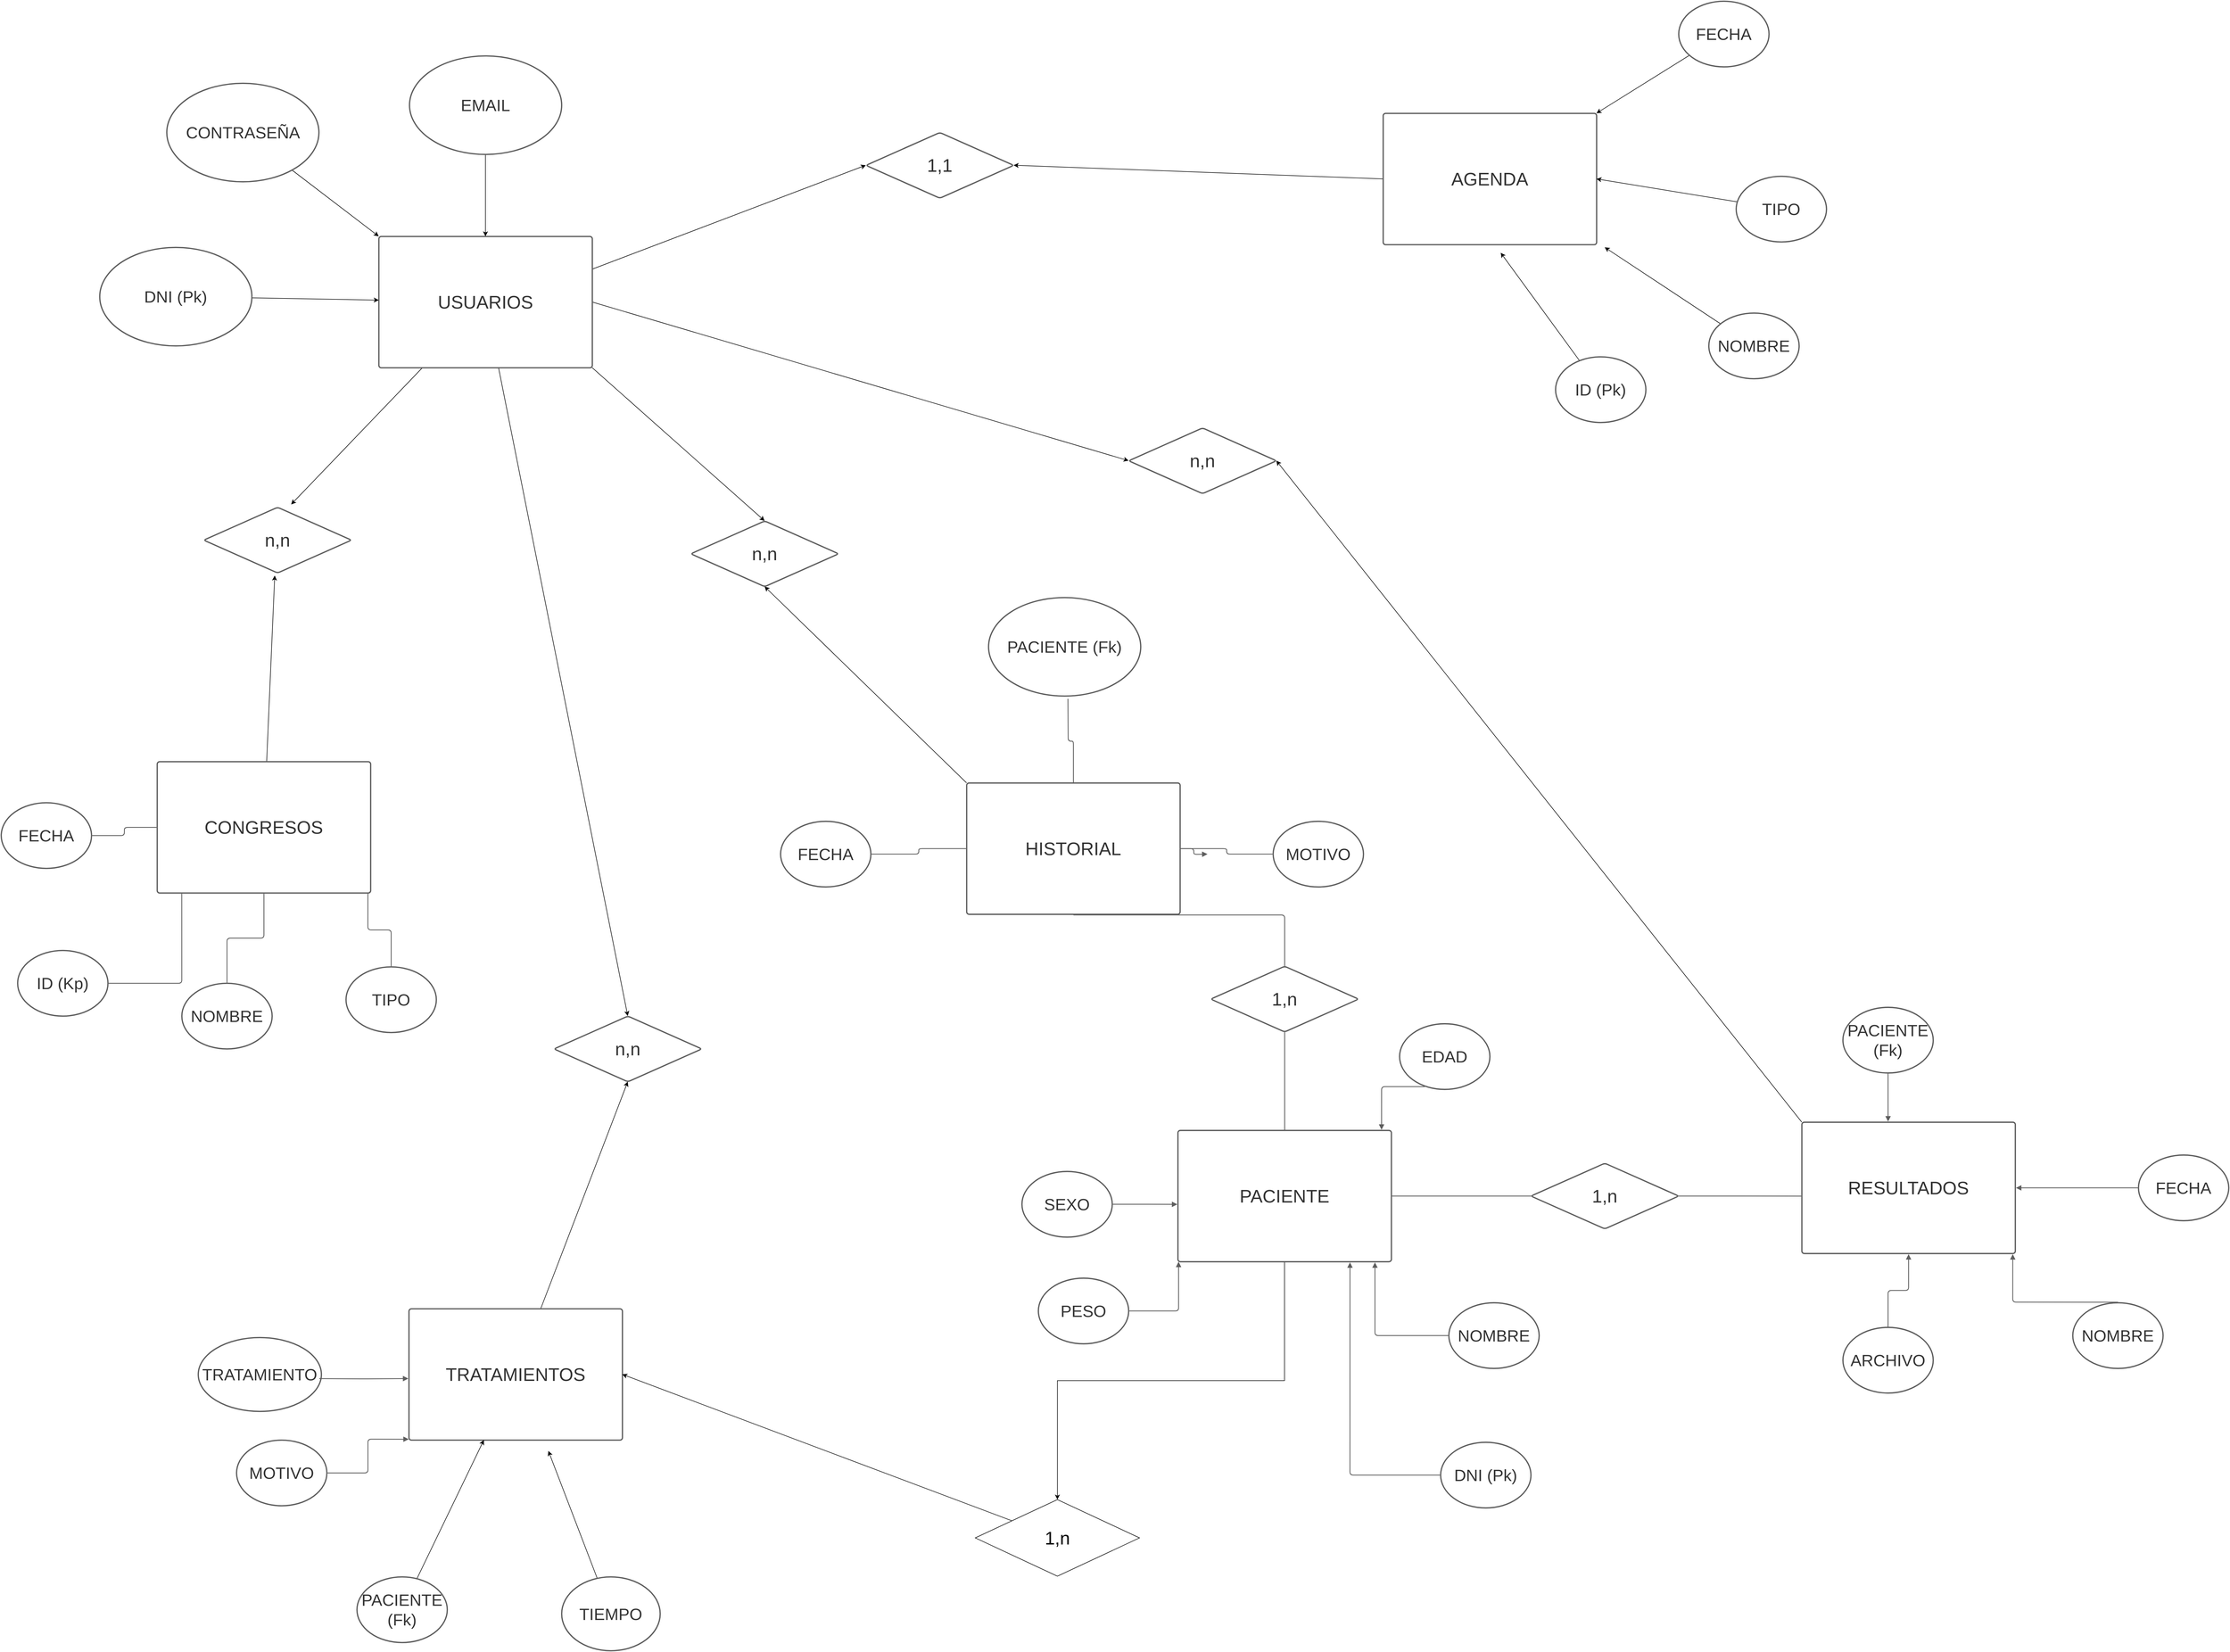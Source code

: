 <mxfile version="14.4.9" type="device"><diagram id="ScfExrUGP8bjl211qJud" name="Page-1"><mxGraphModel dx="8088" dy="4776" grid="0" gridSize="10" guides="1" tooltips="1" connect="1" arrows="1" fold="1" page="0" pageScale="1" pageWidth="827" pageHeight="1169" math="0" shadow="0"><root><mxCell id="0"/><mxCell id="1" parent="0"/><mxCell id="XcVFGZiv2ubkUxeTditq-98" style="edgeStyle=none;rounded=0;orthogonalLoop=1;jettySize=auto;html=1;exitX=0;exitY=0.5;exitDx=0;exitDy=0;entryX=1;entryY=0.5;entryDx=0;entryDy=0;" edge="1" parent="1" source="XcVFGZiv2ubkUxeTditq-1" target="XcVFGZiv2ubkUxeTditq-96"><mxGeometry relative="1" as="geometry"/></mxCell><UserObject label="AGENDA" lucidchartObjectId="hPXjnoZjd06E" id="XcVFGZiv2ubkUxeTditq-1"><mxCell style="html=1;overflow=block;blockSpacing=1;whiteSpace=wrap;;whiteSpace=wrap;fontSize=33.3;fontColor=#333333;align=center;spacing=9;strokeColor=#5e5e5e;strokeOpacity=100;fillOpacity=100;rounded=1;absoluteArcSize=1;arcSize=9;fillColor=#ffffff;strokeWidth=2.3;" vertex="1" parent="1"><mxGeometry x="155" y="-1125" width="390" height="240" as="geometry"/></mxCell></UserObject><mxCell id="XcVFGZiv2ubkUxeTditq-75" style="edgeStyle=none;rounded=0;orthogonalLoop=1;jettySize=auto;html=1;" edge="1" parent="1" source="XcVFGZiv2ubkUxeTditq-2"><mxGeometry relative="1" as="geometry"><mxPoint x="370" y="-870" as="targetPoint"/></mxGeometry></mxCell><UserObject label="ID (Pk)" lucidchartObjectId="VVXjK.27XcDy" id="XcVFGZiv2ubkUxeTditq-2"><mxCell style="html=1;overflow=block;blockSpacing=1;whiteSpace=wrap;ellipse;whiteSpace=wrap;fontSize=30;fontColor=#333333;align=center;spacing=3.8;strokeColor=#5e5e5e;strokeOpacity=100;fillOpacity=100;rounded=1;absoluteArcSize=1;arcSize=9;fillColor=#ffffff;strokeWidth=2.3;" vertex="1" parent="1"><mxGeometry x="470" y="-680" width="165" height="120" as="geometry"/></mxCell></UserObject><mxCell id="XcVFGZiv2ubkUxeTditq-76" style="edgeStyle=none;rounded=0;orthogonalLoop=1;jettySize=auto;html=1;" edge="1" parent="1" source="XcVFGZiv2ubkUxeTditq-3"><mxGeometry relative="1" as="geometry"><mxPoint x="560" y="-880" as="targetPoint"/></mxGeometry></mxCell><UserObject label="NOMBRE" lucidchartObjectId="rWXjIOV52LlO" id="XcVFGZiv2ubkUxeTditq-3"><mxCell style="html=1;overflow=block;blockSpacing=1;whiteSpace=wrap;ellipse;whiteSpace=wrap;fontSize=30;fontColor=#333333;align=center;spacing=3.8;strokeColor=#5e5e5e;strokeOpacity=100;fillOpacity=100;rounded=1;absoluteArcSize=1;arcSize=9;fillColor=#ffffff;strokeWidth=2.3;" vertex="1" parent="1"><mxGeometry x="750" y="-760" width="165" height="120" as="geometry"/></mxCell></UserObject><mxCell id="XcVFGZiv2ubkUxeTditq-77" style="edgeStyle=none;rounded=0;orthogonalLoop=1;jettySize=auto;html=1;entryX=1;entryY=0.5;entryDx=0;entryDy=0;" edge="1" parent="1" source="XcVFGZiv2ubkUxeTditq-4" target="XcVFGZiv2ubkUxeTditq-1"><mxGeometry relative="1" as="geometry"/></mxCell><UserObject label="TIPO" lucidchartObjectId="yWXjq6jzNPUu" id="XcVFGZiv2ubkUxeTditq-4"><mxCell style="html=1;overflow=block;blockSpacing=1;whiteSpace=wrap;ellipse;whiteSpace=wrap;fontSize=30;fontColor=#333333;align=center;spacing=3.8;strokeColor=#5e5e5e;strokeOpacity=100;fillOpacity=100;rounded=1;absoluteArcSize=1;arcSize=9;fillColor=#ffffff;strokeWidth=2.3;" vertex="1" parent="1"><mxGeometry x="800" y="-1010" width="165" height="120" as="geometry"/></mxCell></UserObject><mxCell id="XcVFGZiv2ubkUxeTditq-78" style="edgeStyle=none;rounded=0;orthogonalLoop=1;jettySize=auto;html=1;entryX=1;entryY=0;entryDx=0;entryDy=0;" edge="1" parent="1" source="XcVFGZiv2ubkUxeTditq-5" target="XcVFGZiv2ubkUxeTditq-1"><mxGeometry relative="1" as="geometry"/></mxCell><UserObject label="FECHA" lucidchartObjectId="JWXjjnwQ~1Ek" id="XcVFGZiv2ubkUxeTditq-5"><mxCell style="html=1;overflow=block;blockSpacing=1;whiteSpace=wrap;ellipse;whiteSpace=wrap;fontSize=30;fontColor=#333333;align=center;spacing=3.8;strokeColor=#5e5e5e;strokeOpacity=100;fillOpacity=100;rounded=1;absoluteArcSize=1;arcSize=9;fillColor=#ffffff;strokeWidth=2.3;" vertex="1" parent="1"><mxGeometry x="695" y="-1330" width="165" height="120" as="geometry"/></mxCell></UserObject><mxCell id="XcVFGZiv2ubkUxeTditq-82" style="edgeStyle=none;rounded=0;orthogonalLoop=1;jettySize=auto;html=1;" edge="1" parent="1" source="XcVFGZiv2ubkUxeTditq-10"><mxGeometry relative="1" as="geometry"><mxPoint x="-1870" y="-280" as="targetPoint"/></mxGeometry></mxCell><UserObject label="CONGRESOS" lucidchartObjectId="r9XjjOB.6kMP" id="XcVFGZiv2ubkUxeTditq-10"><mxCell style="html=1;overflow=block;blockSpacing=1;whiteSpace=wrap;;whiteSpace=wrap;fontSize=33.3;fontColor=#333333;align=center;spacing=9;strokeColor=#5e5e5e;strokeOpacity=100;fillOpacity=100;rounded=1;absoluteArcSize=1;arcSize=9;fillColor=#ffffff;strokeWidth=2.3;" vertex="1" parent="1"><mxGeometry x="-2085" y="60" width="390" height="240" as="geometry"/></mxCell></UserObject><UserObject label="ID (Kp)" lucidchartObjectId="r9XjTryaYB0u" id="XcVFGZiv2ubkUxeTditq-11"><mxCell style="html=1;overflow=block;blockSpacing=1;whiteSpace=wrap;ellipse;whiteSpace=wrap;fontSize=30;fontColor=#333333;align=center;spacing=3.8;strokeColor=#5e5e5e;strokeOpacity=100;fillOpacity=100;rounded=1;absoluteArcSize=1;arcSize=9;fillColor=#ffffff;strokeWidth=2.3;" vertex="1" parent="1"><mxGeometry x="-2340" y="405" width="165" height="120" as="geometry"/></mxCell></UserObject><UserObject label="NOMBRE" lucidchartObjectId="r9XjyVHx5JVg" id="XcVFGZiv2ubkUxeTditq-12"><mxCell style="html=1;overflow=block;blockSpacing=1;whiteSpace=wrap;ellipse;whiteSpace=wrap;fontSize=30;fontColor=#333333;align=center;spacing=3.8;strokeColor=#5e5e5e;strokeOpacity=100;fillOpacity=100;rounded=1;absoluteArcSize=1;arcSize=9;fillColor=#ffffff;strokeWidth=2.3;" vertex="1" parent="1"><mxGeometry x="-2040" y="465" width="165" height="120" as="geometry"/></mxCell></UserObject><UserObject label="TIPO" lucidchartObjectId="r9XjbUIul8oA" id="XcVFGZiv2ubkUxeTditq-13"><mxCell style="html=1;overflow=block;blockSpacing=1;whiteSpace=wrap;ellipse;whiteSpace=wrap;fontSize=30;fontColor=#333333;align=center;spacing=3.8;strokeColor=#5e5e5e;strokeOpacity=100;fillOpacity=100;rounded=1;absoluteArcSize=1;arcSize=9;fillColor=#ffffff;strokeWidth=2.3;" vertex="1" parent="1"><mxGeometry x="-1740" y="435" width="165" height="120" as="geometry"/></mxCell></UserObject><UserObject label="FECHA" lucidchartObjectId="r9XjkBERx~vU" id="XcVFGZiv2ubkUxeTditq-14"><mxCell style="html=1;overflow=block;blockSpacing=1;whiteSpace=wrap;ellipse;whiteSpace=wrap;fontSize=30;fontColor=#333333;align=center;spacing=3.8;strokeColor=#5e5e5e;strokeOpacity=100;fillOpacity=100;rounded=1;absoluteArcSize=1;arcSize=9;fillColor=#ffffff;strokeWidth=2.3;" vertex="1" parent="1"><mxGeometry x="-2370" y="135" width="165" height="120" as="geometry"/></mxCell></UserObject><UserObject label="" lucidchartObjectId="r9XjP7nRXFh8" id="XcVFGZiv2ubkUxeTditq-15"><mxCell style="html=1;jettySize=18;whiteSpace=wrap;fontSize=13;strokeColor=#5E5E5E;strokeWidth=1.5;rounded=1;arcSize=12;edgeStyle=orthogonalEdgeStyle;startArrow=none;;endArrow=none;;exitX=1.007;exitY=0.5;exitPerimeter=0;entryX=-0.003;entryY=0.5;entryPerimeter=0;" edge="1" parent="1" source="XcVFGZiv2ubkUxeTditq-14" target="XcVFGZiv2ubkUxeTditq-10"><mxGeometry width="100" height="100" relative="1" as="geometry"><Array as="points"/></mxGeometry></mxCell></UserObject><UserObject label="" lucidchartObjectId="r9Xjx9G8IqSz" id="XcVFGZiv2ubkUxeTditq-16"><mxCell style="html=1;jettySize=18;whiteSpace=wrap;fontSize=13;strokeColor=#5E5E5E;strokeWidth=1.5;rounded=1;arcSize=12;edgeStyle=orthogonalEdgeStyle;startArrow=none;;endArrow=none;;exitX=1.007;exitY=0.5;exitPerimeter=0;entryX=0.115;entryY=1.005;entryPerimeter=0;" edge="1" parent="1" source="XcVFGZiv2ubkUxeTditq-11" target="XcVFGZiv2ubkUxeTditq-10"><mxGeometry width="100" height="100" relative="1" as="geometry"><Array as="points"/></mxGeometry></mxCell></UserObject><UserObject label="" lucidchartObjectId="r9XjhlOI8bLZ" id="XcVFGZiv2ubkUxeTditq-17"><mxCell style="html=1;jettySize=18;whiteSpace=wrap;fontSize=13;strokeColor=#5E5E5E;strokeWidth=1.5;rounded=1;arcSize=12;edgeStyle=orthogonalEdgeStyle;startArrow=none;;endArrow=none;;exitX=0.5;exitY=-0.009;exitPerimeter=0;entryX=0.5;entryY=1.005;entryPerimeter=0;" edge="1" parent="1" source="XcVFGZiv2ubkUxeTditq-12" target="XcVFGZiv2ubkUxeTditq-10"><mxGeometry width="100" height="100" relative="1" as="geometry"><Array as="points"/></mxGeometry></mxCell></UserObject><UserObject label="" lucidchartObjectId="r9Xjqp5l6RKS" id="XcVFGZiv2ubkUxeTditq-18"><mxCell style="html=1;jettySize=18;whiteSpace=wrap;fontSize=13;strokeColor=#5E5E5E;strokeWidth=1.5;rounded=1;arcSize=12;edgeStyle=orthogonalEdgeStyle;startArrow=none;;endArrow=none;;exitX=0.5;exitY=-0.009;exitPerimeter=0;entryX=0.987;entryY=1.005;entryPerimeter=0;" edge="1" parent="1" source="XcVFGZiv2ubkUxeTditq-13" target="XcVFGZiv2ubkUxeTditq-10"><mxGeometry width="100" height="100" relative="1" as="geometry"><Array as="points"/></mxGeometry></mxCell></UserObject><mxCell id="XcVFGZiv2ubkUxeTditq-90" style="edgeStyle=none;rounded=0;orthogonalLoop=1;jettySize=auto;html=1;exitX=0;exitY=0;exitDx=0;exitDy=0;entryX=0.5;entryY=1;entryDx=0;entryDy=0;" edge="1" parent="1" source="XcVFGZiv2ubkUxeTditq-19" target="XcVFGZiv2ubkUxeTditq-87"><mxGeometry relative="1" as="geometry"/></mxCell><UserObject label="HISTORIAL" lucidchartObjectId="8aYjhL1ZJa.4" id="XcVFGZiv2ubkUxeTditq-19"><mxCell style="html=1;overflow=block;blockSpacing=1;whiteSpace=wrap;;whiteSpace=wrap;fontSize=33.3;fontColor=#333333;align=center;spacing=9;strokeColor=#5e5e5e;strokeOpacity=100;fillOpacity=100;rounded=1;absoluteArcSize=1;arcSize=9;fillColor=#ffffff;strokeWidth=2.3;" vertex="1" parent="1"><mxGeometry x="-606" y="98.92" width="390" height="240" as="geometry"/></mxCell></UserObject><UserObject label="PACIENTE (Fk)" lucidchartObjectId="hbYjLOOzXKfx" id="XcVFGZiv2ubkUxeTditq-20"><mxCell style="html=1;overflow=block;blockSpacing=1;whiteSpace=wrap;ellipse;whiteSpace=wrap;fontSize=30;fontColor=#333333;align=center;spacing=3.8;strokeColor=#5e5e5e;strokeOpacity=100;fillOpacity=100;rounded=1;absoluteArcSize=1;arcSize=9;fillColor=#ffffff;strokeWidth=2.3;" vertex="1" parent="1"><mxGeometry x="-566" y="-240" width="278" height="180" as="geometry"/></mxCell></UserObject><UserObject label="FECHA" lucidchartObjectId="vbYjQdCKyQFr" id="XcVFGZiv2ubkUxeTditq-21"><mxCell style="html=1;overflow=block;blockSpacing=1;whiteSpace=wrap;ellipse;whiteSpace=wrap;fontSize=30;fontColor=#333333;align=center;spacing=3.8;strokeColor=#5e5e5e;strokeOpacity=100;fillOpacity=100;rounded=1;absoluteArcSize=1;arcSize=9;fillColor=#ffffff;strokeWidth=2.3;" vertex="1" parent="1"><mxGeometry x="-946" y="168.92" width="165" height="120" as="geometry"/></mxCell></UserObject><UserObject label="MOTIVO" lucidchartObjectId="DbYjt4X32cJ1" id="XcVFGZiv2ubkUxeTditq-22"><mxCell style="html=1;overflow=block;blockSpacing=1;whiteSpace=wrap;ellipse;whiteSpace=wrap;fontSize=30;fontColor=#333333;align=center;spacing=3.8;strokeColor=#5e5e5e;strokeOpacity=100;fillOpacity=100;rounded=1;absoluteArcSize=1;arcSize=9;fillColor=#ffffff;strokeWidth=2.3;" vertex="1" parent="1"><mxGeometry x="-46" y="168.92" width="165" height="120" as="geometry"/></mxCell></UserObject><UserObject label="" lucidchartObjectId="IcYjbW6JwoPC" id="XcVFGZiv2ubkUxeTditq-23"><mxCell style="html=1;jettySize=18;whiteSpace=wrap;fontSize=13;strokeColor=#5E5E5E;strokeWidth=1.5;rounded=1;arcSize=12;edgeStyle=orthogonalEdgeStyle;startArrow=none;;endArrow=none;;exitX=1.007;exitY=0.5;exitPerimeter=0;entryX=-0.003;entryY=0.5;entryPerimeter=0;" edge="1" parent="1" source="XcVFGZiv2ubkUxeTditq-21" target="XcVFGZiv2ubkUxeTditq-19"><mxGeometry width="100" height="100" relative="1" as="geometry"><Array as="points"/></mxGeometry></mxCell></UserObject><UserObject label="" lucidchartObjectId="PcYj.I3nxpiZ" id="XcVFGZiv2ubkUxeTditq-24"><mxCell style="html=1;jettySize=18;whiteSpace=wrap;fontSize=13;strokeColor=#5E5E5E;strokeWidth=1.5;rounded=1;arcSize=12;edgeStyle=orthogonalEdgeStyle;startArrow=none;;endArrow=none;;exitX=0.5;exitY=1.006;exitPerimeter=0;entryX=0.5;entryY=-0.005;entryPerimeter=0;" edge="1" parent="1" target="XcVFGZiv2ubkUxeTditq-19"><mxGeometry width="100" height="100" relative="1" as="geometry"><Array as="points"/><mxPoint x="-421" y="-55.0" as="sourcePoint"/></mxGeometry></mxCell></UserObject><UserObject label="" lucidchartObjectId="TcYjMrzq92O5" id="XcVFGZiv2ubkUxeTditq-25"><mxCell style="html=1;jettySize=18;whiteSpace=wrap;fontSize=13;strokeColor=#5E5E5E;strokeWidth=1.5;rounded=1;arcSize=12;edgeStyle=orthogonalEdgeStyle;startArrow=none;;endArrow=none;;exitX=-0.007;exitY=0.5;exitPerimeter=0;entryX=1.003;entryY=0.5;entryPerimeter=0;" edge="1" parent="1" source="XcVFGZiv2ubkUxeTditq-22" target="XcVFGZiv2ubkUxeTditq-19"><mxGeometry width="100" height="100" relative="1" as="geometry"><Array as="points"/></mxGeometry></mxCell></UserObject><mxCell id="XcVFGZiv2ubkUxeTditq-64" style="edgeStyle=elbowEdgeStyle;rounded=0;orthogonalLoop=1;jettySize=auto;elbow=vertical;html=1;entryX=0.5;entryY=0;entryDx=0;entryDy=0;" edge="1" parent="1" source="XcVFGZiv2ubkUxeTditq-26" target="XcVFGZiv2ubkUxeTditq-62"><mxGeometry relative="1" as="geometry"/></mxCell><UserObject label="PACIENTE" lucidchartObjectId="0cYjWSAPLX6j" id="XcVFGZiv2ubkUxeTditq-26"><mxCell style="html=1;overflow=block;blockSpacing=1;whiteSpace=wrap;;whiteSpace=wrap;fontSize=33.3;fontColor=#333333;align=center;spacing=9;strokeColor=#5e5e5e;strokeOpacity=100;fillOpacity=100;rounded=1;absoluteArcSize=1;arcSize=9;fillColor=#ffffff;strokeWidth=2.3;" vertex="1" parent="1"><mxGeometry x="-220" y="733.92" width="390" height="240" as="geometry"/></mxCell></UserObject><UserObject label="1,n" lucidchartObjectId="pfYjf3dfhDQw" id="XcVFGZiv2ubkUxeTditq-27"><mxCell style="html=1;overflow=block;blockSpacing=1;whiteSpace=wrap;rhombus;whiteSpace=wrap;fontSize=33.3;fontColor=#333333;align=center;spacing=3.8;strokeColor=#5e5e5e;strokeOpacity=100;fillOpacity=100;rounded=1;absoluteArcSize=1;arcSize=9;fillColor=#ffffff;strokeWidth=2.3;" vertex="1" parent="1"><mxGeometry x="-160" y="433.92" width="270" height="120" as="geometry"/></mxCell></UserObject><UserObject label="" lucidchartObjectId="DhYjoNgurkwi" id="XcVFGZiv2ubkUxeTditq-28"><mxCell style="html=1;jettySize=18;whiteSpace=wrap;fontSize=13;strokeColor=#5E5E5E;strokeWidth=1.5;rounded=1;arcSize=12;edgeStyle=orthogonalEdgeStyle;startArrow=none;;endArrow=none;;exitX=0.5;exitY=-0.005;exitPerimeter=0;entryX=0.5;entryY=1;entryPerimeter=0;" edge="1" parent="1" source="XcVFGZiv2ubkUxeTditq-26" target="XcVFGZiv2ubkUxeTditq-27"><mxGeometry width="100" height="100" relative="1" as="geometry"><Array as="points"/></mxGeometry></mxCell></UserObject><UserObject label="" lucidchartObjectId="HhYjmPh4xf94" id="XcVFGZiv2ubkUxeTditq-29"><mxCell style="html=1;jettySize=18;whiteSpace=wrap;fontSize=13;strokeColor=#5E5E5E;strokeWidth=1.5;rounded=1;arcSize=12;edgeStyle=orthogonalEdgeStyle;startArrow=none;;endArrow=none;;exitX=0.5;exitY=1.005;exitPerimeter=0;entryX=0.5;entryY=0;entryPerimeter=0;" edge="1" parent="1" source="XcVFGZiv2ubkUxeTditq-19" target="XcVFGZiv2ubkUxeTditq-27"><mxGeometry width="100" height="100" relative="1" as="geometry"><Array as="points"/></mxGeometry></mxCell></UserObject><UserObject label="DNI (Pk)" lucidchartObjectId="7mYjuZyocxMu" id="XcVFGZiv2ubkUxeTditq-30"><mxCell style="html=1;overflow=block;blockSpacing=1;whiteSpace=wrap;ellipse;whiteSpace=wrap;fontSize=30;fontColor=#333333;align=center;spacing=3.8;strokeColor=#5e5e5e;strokeOpacity=100;fillOpacity=100;rounded=1;absoluteArcSize=1;arcSize=9;fillColor=#ffffff;strokeWidth=2.3;" vertex="1" parent="1"><mxGeometry x="260" y="1303.92" width="165" height="120" as="geometry"/></mxCell></UserObject><UserObject label="NOMBRE" lucidchartObjectId="0n6kSYtkeQBI" id="XcVFGZiv2ubkUxeTditq-31"><mxCell style="html=1;overflow=block;blockSpacing=1;whiteSpace=wrap;ellipse;whiteSpace=wrap;fontSize=30;fontColor=#333333;align=center;spacing=3.8;strokeColor=#5e5e5e;strokeOpacity=100;fillOpacity=100;rounded=1;absoluteArcSize=1;arcSize=9;fillColor=#ffffff;strokeWidth=2.3;" vertex="1" parent="1"><mxGeometry x="275" y="1048.92" width="165" height="120" as="geometry"/></mxCell></UserObject><UserObject label="EDAD" lucidchartObjectId="_n6ks4aULbiL" id="XcVFGZiv2ubkUxeTditq-32"><mxCell style="html=1;overflow=block;blockSpacing=1;whiteSpace=wrap;ellipse;whiteSpace=wrap;fontSize=30;fontColor=#333333;align=center;spacing=3.8;strokeColor=#5e5e5e;strokeOpacity=100;fillOpacity=100;rounded=1;absoluteArcSize=1;arcSize=9;fillColor=#ffffff;strokeWidth=2.3;" vertex="1" parent="1"><mxGeometry x="185" y="538.92" width="165" height="120" as="geometry"/></mxCell></UserObject><UserObject label="PESO" lucidchartObjectId="go6k_fDvkwKV" id="XcVFGZiv2ubkUxeTditq-33"><mxCell style="html=1;overflow=block;blockSpacing=1;whiteSpace=wrap;ellipse;whiteSpace=wrap;fontSize=30;fontColor=#333333;align=center;spacing=3.8;strokeColor=#5e5e5e;strokeOpacity=100;fillOpacity=100;rounded=1;absoluteArcSize=1;arcSize=9;fillColor=#ffffff;strokeWidth=2.3;" vertex="1" parent="1"><mxGeometry x="-475" y="1003.92" width="165" height="120" as="geometry"/></mxCell></UserObject><UserObject label="SEXO" lucidchartObjectId="po6kNh4MhG_a" id="XcVFGZiv2ubkUxeTditq-34"><mxCell style="html=1;overflow=block;blockSpacing=1;whiteSpace=wrap;ellipse;whiteSpace=wrap;fontSize=30;fontColor=#333333;align=center;spacing=3.8;strokeColor=#5e5e5e;strokeOpacity=100;fillOpacity=100;rounded=1;absoluteArcSize=1;arcSize=9;fillColor=#ffffff;strokeWidth=2.3;" vertex="1" parent="1"><mxGeometry x="-505" y="808.92" width="165" height="120" as="geometry"/></mxCell></UserObject><UserObject label="" lucidchartObjectId="Do6kzd0FmUJt" id="XcVFGZiv2ubkUxeTditq-35"><mxCell style="html=1;jettySize=18;whiteSpace=wrap;fontSize=13;strokeColor=#5E5E5E;strokeWidth=1.5;rounded=1;arcSize=12;edgeStyle=orthogonalEdgeStyle;startArrow=none;;endArrow=block;endFill=1;;exitX=1.007;exitY=0.5;exitPerimeter=0;entryX=-0.003;entryY=0.563;entryPerimeter=0;" edge="1" parent="1" source="XcVFGZiv2ubkUxeTditq-34" target="XcVFGZiv2ubkUxeTditq-26"><mxGeometry width="100" height="100" relative="1" as="geometry"><Array as="points"/></mxGeometry></mxCell></UserObject><UserObject label="" lucidchartObjectId="Ho6kddN7CiWB" id="XcVFGZiv2ubkUxeTditq-36"><mxCell style="html=1;jettySize=18;whiteSpace=wrap;fontSize=13;strokeColor=#5E5E5E;strokeWidth=1.5;rounded=1;arcSize=12;edgeStyle=orthogonalEdgeStyle;startArrow=none;;endArrow=block;endFill=1;;exitX=1.007;exitY=0.5;exitPerimeter=0;entryX=0.003;entryY=1;entryPerimeter=0;" edge="1" parent="1" source="XcVFGZiv2ubkUxeTditq-33" target="XcVFGZiv2ubkUxeTditq-26"><mxGeometry width="100" height="100" relative="1" as="geometry"><Array as="points"/></mxGeometry></mxCell></UserObject><UserObject label="" lucidchartObjectId="Po6kI46NXySY" id="XcVFGZiv2ubkUxeTditq-37"><mxCell style="html=1;jettySize=18;whiteSpace=wrap;fontSize=13;strokeColor=#5E5E5E;strokeWidth=1.5;rounded=1;arcSize=12;edgeStyle=orthogonalEdgeStyle;startArrow=none;;endArrow=block;endFill=1;;exitX=-0.007;exitY=0.5;exitPerimeter=0;entryX=0.923;entryY=1.005;entryPerimeter=0;" edge="1" parent="1" source="XcVFGZiv2ubkUxeTditq-31" target="XcVFGZiv2ubkUxeTditq-26"><mxGeometry width="100" height="100" relative="1" as="geometry"><Array as="points"/></mxGeometry></mxCell></UserObject><UserObject label="" lucidchartObjectId="Up6klNK0iMSs" id="XcVFGZiv2ubkUxeTditq-38"><mxCell style="html=1;jettySize=18;whiteSpace=wrap;fontSize=13;strokeColor=#5E5E5E;strokeWidth=1.5;rounded=1;arcSize=12;edgeStyle=orthogonalEdgeStyle;startArrow=none;;endArrow=block;endFill=1;;exitX=1.003;exitY=0.5;exitPerimeter=0;" edge="1" parent="1" source="XcVFGZiv2ubkUxeTditq-19"><mxGeometry width="100" height="100" relative="1" as="geometry"><Array as="points"/><mxPoint x="-166" y="228.92" as="targetPoint"/></mxGeometry></mxCell></UserObject><mxCell id="XcVFGZiv2ubkUxeTditq-93" style="edgeStyle=none;rounded=0;orthogonalLoop=1;jettySize=auto;html=1;exitX=0;exitY=0;exitDx=0;exitDy=0;entryX=1;entryY=0.5;entryDx=0;entryDy=0;" edge="1" parent="1" source="XcVFGZiv2ubkUxeTditq-39" target="XcVFGZiv2ubkUxeTditq-91"><mxGeometry relative="1" as="geometry"/></mxCell><UserObject label="RESULTADOS" lucidchartObjectId="Xp6k679_Tcj~" id="XcVFGZiv2ubkUxeTditq-39"><mxCell style="html=1;overflow=block;blockSpacing=1;whiteSpace=wrap;;whiteSpace=wrap;fontSize=33.3;fontColor=#333333;align=center;spacing=9;strokeColor=#5e5e5e;strokeOpacity=100;fillOpacity=100;rounded=1;absoluteArcSize=1;arcSize=9;fillColor=#ffffff;strokeWidth=2.3;" vertex="1" parent="1"><mxGeometry x="920" y="718.92" width="390" height="240" as="geometry"/></mxCell></UserObject><UserObject label="" lucidchartObjectId="mq6kuvnqRiO7" id="XcVFGZiv2ubkUxeTditq-40"><mxCell style="html=1;jettySize=18;whiteSpace=wrap;fontSize=13;strokeColor=#5E5E5E;strokeWidth=1.5;rounded=1;arcSize=12;edgeStyle=orthogonalEdgeStyle;startArrow=none;;endArrow=block;endFill=1;;exitX=0.279;exitY=0.958;exitPerimeter=0;entryX=0.954;entryY=-0.005;entryPerimeter=0;" edge="1" parent="1" source="XcVFGZiv2ubkUxeTditq-32" target="XcVFGZiv2ubkUxeTditq-26"><mxGeometry width="100" height="100" relative="1" as="geometry"><Array as="points"/></mxGeometry></mxCell></UserObject><UserObject label="PACIENTE (Fk)" lucidchartObjectId="Mq6kZ7gsKRD5" id="XcVFGZiv2ubkUxeTditq-41"><mxCell style="html=1;overflow=block;blockSpacing=1;whiteSpace=wrap;ellipse;whiteSpace=wrap;fontSize=30;fontColor=#333333;align=center;spacing=3.8;strokeColor=#5e5e5e;strokeOpacity=100;fillOpacity=100;rounded=1;absoluteArcSize=1;arcSize=9;fillColor=#ffffff;strokeWidth=2.3;" vertex="1" parent="1"><mxGeometry x="995" y="508.92" width="165" height="120" as="geometry"/></mxCell></UserObject><UserObject label="" lucidchartObjectId="Uq6kaEFuZw1b" id="XcVFGZiv2ubkUxeTditq-42"><mxCell style="html=1;jettySize=18;whiteSpace=wrap;fontSize=13;strokeColor=#5E5E5E;strokeWidth=1.5;rounded=1;arcSize=12;edgeStyle=orthogonalEdgeStyle;startArrow=none;;endArrow=block;endFill=1;;exitX=0.5;exitY=1.009;exitPerimeter=0;entryX=0.404;entryY=-0.005;entryPerimeter=0;" edge="1" parent="1" source="XcVFGZiv2ubkUxeTditq-41" target="XcVFGZiv2ubkUxeTditq-39"><mxGeometry width="100" height="100" relative="1" as="geometry"><Array as="points"/></mxGeometry></mxCell></UserObject><UserObject label="FECHA" lucidchartObjectId="fr6kkT-6jrRL" id="XcVFGZiv2ubkUxeTditq-43"><mxCell style="html=1;overflow=block;blockSpacing=1;whiteSpace=wrap;ellipse;whiteSpace=wrap;fontSize=30;fontColor=#333333;align=center;spacing=3.8;strokeColor=#5e5e5e;strokeOpacity=100;fillOpacity=100;rounded=1;absoluteArcSize=1;arcSize=9;fillColor=#ffffff;strokeWidth=2.3;" vertex="1" parent="1"><mxGeometry x="1535" y="778.92" width="165" height="120" as="geometry"/></mxCell></UserObject><UserObject label="" lucidchartObjectId="or6kZWtij7hD" id="XcVFGZiv2ubkUxeTditq-44"><mxCell style="html=1;jettySize=18;whiteSpace=wrap;fontSize=13;strokeColor=#5E5E5E;strokeWidth=1.5;rounded=1;arcSize=12;edgeStyle=orthogonalEdgeStyle;startArrow=none;;endArrow=block;endFill=1;;exitX=-0.007;exitY=0.5;exitPerimeter=0;entryX=1.003;entryY=0.5;entryPerimeter=0;" edge="1" parent="1" source="XcVFGZiv2ubkUxeTditq-43" target="XcVFGZiv2ubkUxeTditq-39"><mxGeometry width="100" height="100" relative="1" as="geometry"><Array as="points"/></mxGeometry></mxCell></UserObject><UserObject label="ARCHIVO" lucidchartObjectId="yr6k7cIQyDFW" id="XcVFGZiv2ubkUxeTditq-45"><mxCell style="html=1;overflow=block;blockSpacing=1;whiteSpace=wrap;ellipse;whiteSpace=wrap;fontSize=30;fontColor=#333333;align=center;spacing=3.8;strokeColor=#5e5e5e;strokeOpacity=100;fillOpacity=100;rounded=1;absoluteArcSize=1;arcSize=9;fillColor=#ffffff;strokeWidth=2.3;" vertex="1" parent="1"><mxGeometry x="995" y="1093.92" width="165" height="120" as="geometry"/></mxCell></UserObject><UserObject label="NOMBRE" lucidchartObjectId="as6k7mXJw6Hn" id="XcVFGZiv2ubkUxeTditq-46"><mxCell style="html=1;overflow=block;blockSpacing=1;whiteSpace=wrap;ellipse;whiteSpace=wrap;fontSize=30;fontColor=#333333;align=center;spacing=3.8;strokeColor=#5e5e5e;strokeOpacity=100;fillOpacity=100;rounded=1;absoluteArcSize=1;arcSize=9;fillColor=#ffffff;strokeWidth=2.3;" vertex="1" parent="1"><mxGeometry x="1415" y="1048.92" width="165" height="120" as="geometry"/></mxCell></UserObject><UserObject label="" lucidchartObjectId="vs6kIoGO-qn." id="XcVFGZiv2ubkUxeTditq-47"><mxCell style="html=1;jettySize=18;whiteSpace=wrap;fontSize=13;strokeColor=#5E5E5E;strokeWidth=1.5;rounded=1;arcSize=12;edgeStyle=orthogonalEdgeStyle;startArrow=none;;endArrow=block;endFill=1;;exitX=0.5;exitY=-0.009;exitPerimeter=0;entryX=0.5;entryY=1.005;entryPerimeter=0;" edge="1" parent="1" source="XcVFGZiv2ubkUxeTditq-45" target="XcVFGZiv2ubkUxeTditq-39"><mxGeometry width="100" height="100" relative="1" as="geometry"><Array as="points"/></mxGeometry></mxCell></UserObject><UserObject label="" lucidchartObjectId="zs6k9e7mJP94" id="XcVFGZiv2ubkUxeTditq-48"><mxCell style="html=1;jettySize=18;whiteSpace=wrap;fontSize=13;strokeColor=#5E5E5E;strokeWidth=1.5;rounded=1;arcSize=12;edgeStyle=orthogonalEdgeStyle;startArrow=none;;endArrow=block;endFill=1;;exitX=0.5;exitY=-0.009;exitPerimeter=0;entryX=0.988;entryY=1.005;entryPerimeter=0;" edge="1" parent="1" source="XcVFGZiv2ubkUxeTditq-46" target="XcVFGZiv2ubkUxeTditq-39"><mxGeometry width="100" height="100" relative="1" as="geometry"><Array as="points"/></mxGeometry></mxCell></UserObject><UserObject label="1,n" lucidchartObjectId="ht6kz4qfAsdo" id="XcVFGZiv2ubkUxeTditq-49"><mxCell style="html=1;overflow=block;blockSpacing=1;whiteSpace=wrap;rhombus;whiteSpace=wrap;fontSize=33.3;fontColor=#333333;align=center;spacing=3.8;strokeColor=#5e5e5e;strokeOpacity=100;fillOpacity=100;rounded=1;absoluteArcSize=1;arcSize=9;fillColor=#ffffff;strokeWidth=2.3;" vertex="1" parent="1"><mxGeometry x="425" y="793.92" width="270" height="120" as="geometry"/></mxCell></UserObject><UserObject label="" lucidchartObjectId="qt6kGSLQ0C.~" id="XcVFGZiv2ubkUxeTditq-50"><mxCell style="html=1;jettySize=18;whiteSpace=wrap;fontSize=13;strokeColor=#5E5E5E;strokeWidth=1.5;rounded=1;arcSize=12;edgeStyle=orthogonalEdgeStyle;startArrow=none;;endArrow=none;;exitX=1.003;exitY=0.5;exitPerimeter=0;entryX=0.005;entryY=0.5;entryPerimeter=0;" edge="1" parent="1" source="XcVFGZiv2ubkUxeTditq-26" target="XcVFGZiv2ubkUxeTditq-49"><mxGeometry width="100" height="100" relative="1" as="geometry"/></mxCell></UserObject><UserObject label="" lucidchartObjectId="tt6kpBAIADkl" id="XcVFGZiv2ubkUxeTditq-51"><mxCell style="html=1;jettySize=18;whiteSpace=wrap;fontSize=13;strokeColor=#5E5E5E;strokeWidth=1.5;rounded=1;arcSize=12;edgeStyle=orthogonalEdgeStyle;startArrow=none;;endArrow=none;;exitX=0.995;exitY=0.5;exitPerimeter=0;entryX=-0.003;entryY=0.563;entryPerimeter=0;" edge="1" parent="1" source="XcVFGZiv2ubkUxeTditq-49" target="XcVFGZiv2ubkUxeTditq-39"><mxGeometry width="100" height="100" relative="1" as="geometry"><Array as="points"/></mxGeometry></mxCell></UserObject><mxCell id="XcVFGZiv2ubkUxeTditq-86" style="edgeStyle=none;rounded=0;orthogonalLoop=1;jettySize=auto;html=1;entryX=0.5;entryY=1;entryDx=0;entryDy=0;" edge="1" parent="1" source="XcVFGZiv2ubkUxeTditq-52" target="XcVFGZiv2ubkUxeTditq-84"><mxGeometry relative="1" as="geometry"/></mxCell><UserObject label="TRATAMIENTOS" lucidchartObjectId="Jy6kteoqy_kA" id="XcVFGZiv2ubkUxeTditq-52"><mxCell style="html=1;overflow=block;blockSpacing=1;whiteSpace=wrap;;whiteSpace=wrap;fontSize=33.3;fontColor=#333333;align=center;spacing=9;strokeColor=#5e5e5e;strokeOpacity=100;fillOpacity=100;rounded=1;absoluteArcSize=1;arcSize=9;fillColor=#ffffff;strokeWidth=2.3;" vertex="1" parent="1"><mxGeometry x="-1625" y="1060" width="390" height="240" as="geometry"/></mxCell></UserObject><UserObject label="" lucidchartObjectId="8y6kjuwZLL4i" id="XcVFGZiv2ubkUxeTditq-53"><mxCell style="html=1;jettySize=18;whiteSpace=wrap;fontSize=13;strokeColor=#5E5E5E;strokeWidth=1.5;rounded=1;arcSize=12;edgeStyle=orthogonalEdgeStyle;startArrow=none;;endArrow=block;endFill=1;;exitX=-0.007;exitY=0.5;exitPerimeter=0;entryX=0.806;entryY=1.005;entryPerimeter=0;" edge="1" parent="1" source="XcVFGZiv2ubkUxeTditq-30" target="XcVFGZiv2ubkUxeTditq-26"><mxGeometry width="100" height="100" relative="1" as="geometry"><Array as="points"/></mxGeometry></mxCell></UserObject><mxCell id="XcVFGZiv2ubkUxeTditq-79" style="edgeStyle=none;rounded=0;orthogonalLoop=1;jettySize=auto;html=1;" edge="1" parent="1" source="XcVFGZiv2ubkUxeTditq-55" target="XcVFGZiv2ubkUxeTditq-52"><mxGeometry relative="1" as="geometry"/></mxCell><UserObject label="PACIENTE (Fk)" lucidchartObjectId="Jz6kRS..oTCM" id="XcVFGZiv2ubkUxeTditq-55"><mxCell style="html=1;overflow=block;blockSpacing=1;whiteSpace=wrap;ellipse;whiteSpace=wrap;fontSize=30;fontColor=#333333;align=center;spacing=3.8;strokeColor=#5e5e5e;strokeOpacity=100;fillOpacity=100;rounded=1;absoluteArcSize=1;arcSize=9;fillColor=#ffffff;strokeWidth=2.3;" vertex="1" parent="1"><mxGeometry x="-1720" y="1550.0" width="165" height="120" as="geometry"/></mxCell></UserObject><UserObject label="MOTIVO" lucidchartObjectId="Uz6k59j2_NeH" id="XcVFGZiv2ubkUxeTditq-56"><mxCell style="html=1;overflow=block;blockSpacing=1;whiteSpace=wrap;ellipse;whiteSpace=wrap;fontSize=30;fontColor=#333333;align=center;spacing=3.8;strokeColor=#5e5e5e;strokeOpacity=100;fillOpacity=100;rounded=1;absoluteArcSize=1;arcSize=9;fillColor=#ffffff;strokeWidth=2.3;" vertex="1" parent="1"><mxGeometry x="-1940" y="1300" width="165" height="120" as="geometry"/></mxCell></UserObject><UserObject label="" lucidchartObjectId="5z6kJqe9ReXl" id="XcVFGZiv2ubkUxeTditq-57"><mxCell style="html=1;jettySize=18;whiteSpace=wrap;fontSize=13;strokeColor=#5E5E5E;strokeWidth=1.5;rounded=1;arcSize=12;edgeStyle=orthogonalEdgeStyle;startArrow=none;;endArrow=block;endFill=1;;exitX=1.007;exitY=0.5;exitPerimeter=0;entryX=-0.001;entryY=0.993;entryPerimeter=0;" edge="1" parent="1" source="XcVFGZiv2ubkUxeTditq-56" target="XcVFGZiv2ubkUxeTditq-52"><mxGeometry width="100" height="100" relative="1" as="geometry"><Array as="points"/></mxGeometry></mxCell></UserObject><UserObject label="TRATAMIENTO" lucidchartObjectId="pL6kJMP9bNNW" id="XcVFGZiv2ubkUxeTditq-58"><mxCell style="html=1;overflow=block;blockSpacing=1;whiteSpace=wrap;ellipse;whiteSpace=wrap;fontSize=30;fontColor=#333333;align=center;spacing=3.8;strokeColor=#5e5e5e;strokeOpacity=100;fillOpacity=100;rounded=1;absoluteArcSize=1;arcSize=9;fillColor=#ffffff;strokeWidth=2.3;" vertex="1" parent="1"><mxGeometry x="-2010" y="1112.5" width="225" height="135" as="geometry"/></mxCell></UserObject><UserObject label="" lucidchartObjectId="EL6kkdyQNnRp" id="XcVFGZiv2ubkUxeTditq-59"><mxCell style="html=1;jettySize=18;whiteSpace=wrap;fontSize=13;strokeColor=#5E5E5E;strokeWidth=1.5;rounded=1;arcSize=12;edgeStyle=orthogonalEdgeStyle;startArrow=none;;endArrow=block;endFill=1;;exitX=1.005;exitY=0.5;exitPerimeter=0;entryX=-0.003;entryY=0.531;entryPerimeter=0;" edge="1" parent="1" target="XcVFGZiv2ubkUxeTditq-52"><mxGeometry width="100" height="100" relative="1" as="geometry"><Array as="points"/><mxPoint x="-1788.875" y="1187.5" as="sourcePoint"/></mxGeometry></mxCell></UserObject><mxCell id="XcVFGZiv2ubkUxeTditq-80" style="edgeStyle=none;rounded=0;orthogonalLoop=1;jettySize=auto;html=1;" edge="1" parent="1" source="XcVFGZiv2ubkUxeTditq-60"><mxGeometry relative="1" as="geometry"><mxPoint x="-1370" y="1320" as="targetPoint"/></mxGeometry></mxCell><UserObject label="TIEMPO" lucidchartObjectId="HL6kX_bubLNd" id="XcVFGZiv2ubkUxeTditq-60"><mxCell style="html=1;overflow=block;blockSpacing=1;whiteSpace=wrap;ellipse;whiteSpace=wrap;fontSize=30;fontColor=#333333;align=center;spacing=3.8;strokeColor=#5e5e5e;strokeOpacity=100;fillOpacity=100;rounded=1;absoluteArcSize=1;arcSize=9;fillColor=#ffffff;strokeWidth=2.3;" vertex="1" parent="1"><mxGeometry x="-1346" y="1550" width="180" height="135" as="geometry"/></mxCell></UserObject><mxCell id="XcVFGZiv2ubkUxeTditq-81" style="edgeStyle=none;rounded=0;orthogonalLoop=1;jettySize=auto;html=1;entryX=1;entryY=0.5;entryDx=0;entryDy=0;" edge="1" parent="1" source="XcVFGZiv2ubkUxeTditq-62" target="XcVFGZiv2ubkUxeTditq-52"><mxGeometry relative="1" as="geometry"/></mxCell><mxCell id="XcVFGZiv2ubkUxeTditq-62" value="1,n" style="rhombus;whiteSpace=wrap;html=1;fontSize=33;" vertex="1" parent="1"><mxGeometry x="-590" y="1408.92" width="300" height="140" as="geometry"/></mxCell><mxCell id="XcVFGZiv2ubkUxeTditq-83" style="edgeStyle=none;rounded=0;orthogonalLoop=1;jettySize=auto;html=1;" edge="1" parent="1" source="XcVFGZiv2ubkUxeTditq-66"><mxGeometry relative="1" as="geometry"><mxPoint x="-1840" y="-410" as="targetPoint"/></mxGeometry></mxCell><mxCell id="XcVFGZiv2ubkUxeTditq-85" style="edgeStyle=none;rounded=0;orthogonalLoop=1;jettySize=auto;html=1;entryX=0.5;entryY=0;entryDx=0;entryDy=0;" edge="1" parent="1" source="XcVFGZiv2ubkUxeTditq-66" target="XcVFGZiv2ubkUxeTditq-84"><mxGeometry relative="1" as="geometry"/></mxCell><mxCell id="XcVFGZiv2ubkUxeTditq-88" style="edgeStyle=none;rounded=0;orthogonalLoop=1;jettySize=auto;html=1;exitX=1;exitY=1;exitDx=0;exitDy=0;entryX=0.5;entryY=0;entryDx=0;entryDy=0;" edge="1" parent="1" source="XcVFGZiv2ubkUxeTditq-66" target="XcVFGZiv2ubkUxeTditq-87"><mxGeometry relative="1" as="geometry"/></mxCell><mxCell id="XcVFGZiv2ubkUxeTditq-92" style="edgeStyle=none;rounded=0;orthogonalLoop=1;jettySize=auto;html=1;exitX=1;exitY=0.5;exitDx=0;exitDy=0;entryX=0;entryY=0.5;entryDx=0;entryDy=0;" edge="1" parent="1" source="XcVFGZiv2ubkUxeTditq-66" target="XcVFGZiv2ubkUxeTditq-91"><mxGeometry relative="1" as="geometry"/></mxCell><mxCell id="XcVFGZiv2ubkUxeTditq-97" style="edgeStyle=none;rounded=0;orthogonalLoop=1;jettySize=auto;html=1;exitX=1;exitY=0.25;exitDx=0;exitDy=0;entryX=0;entryY=0.5;entryDx=0;entryDy=0;" edge="1" parent="1" source="XcVFGZiv2ubkUxeTditq-66" target="XcVFGZiv2ubkUxeTditq-96"><mxGeometry relative="1" as="geometry"/></mxCell><UserObject label="USUARIOS" lucidchartObjectId="8aYjhL1ZJa.4" id="XcVFGZiv2ubkUxeTditq-66"><mxCell style="html=1;overflow=block;blockSpacing=1;whiteSpace=wrap;;whiteSpace=wrap;fontSize=33.3;fontColor=#333333;align=center;spacing=9;strokeColor=#5e5e5e;strokeOpacity=100;fillOpacity=100;rounded=1;absoluteArcSize=1;arcSize=9;fillColor=#ffffff;strokeWidth=2.3;" vertex="1" parent="1"><mxGeometry x="-1680" y="-900" width="390" height="240" as="geometry"/></mxCell></UserObject><mxCell id="XcVFGZiv2ubkUxeTditq-70" style="edgeStyle=elbowEdgeStyle;rounded=0;orthogonalLoop=1;jettySize=auto;elbow=vertical;html=1;" edge="1" parent="1" source="XcVFGZiv2ubkUxeTditq-69" target="XcVFGZiv2ubkUxeTditq-66"><mxGeometry relative="1" as="geometry"/></mxCell><UserObject label="EMAIL" lucidchartObjectId="hbYjLOOzXKfx" id="XcVFGZiv2ubkUxeTditq-69"><mxCell style="html=1;overflow=block;blockSpacing=1;whiteSpace=wrap;ellipse;whiteSpace=wrap;fontSize=30;fontColor=#333333;align=center;spacing=3.8;strokeColor=#5e5e5e;strokeOpacity=100;fillOpacity=100;rounded=1;absoluteArcSize=1;arcSize=9;fillColor=#ffffff;strokeWidth=2.3;" vertex="1" parent="1"><mxGeometry x="-1624" y="-1230" width="278" height="180" as="geometry"/></mxCell></UserObject><mxCell id="XcVFGZiv2ubkUxeTditq-73" style="edgeStyle=none;rounded=0;orthogonalLoop=1;jettySize=auto;html=1;entryX=0;entryY=0;entryDx=0;entryDy=0;" edge="1" parent="1" source="XcVFGZiv2ubkUxeTditq-71" target="XcVFGZiv2ubkUxeTditq-66"><mxGeometry relative="1" as="geometry"/></mxCell><UserObject label="CONTRASEÑA" lucidchartObjectId="hbYjLOOzXKfx" id="XcVFGZiv2ubkUxeTditq-71"><mxCell style="html=1;overflow=block;blockSpacing=1;whiteSpace=wrap;ellipse;whiteSpace=wrap;fontSize=30;fontColor=#333333;align=center;spacing=3.8;strokeColor=#5e5e5e;strokeOpacity=100;fillOpacity=100;rounded=1;absoluteArcSize=1;arcSize=9;fillColor=#ffffff;strokeWidth=2.3;" vertex="1" parent="1"><mxGeometry x="-2067.5" y="-1180" width="278" height="180" as="geometry"/></mxCell></UserObject><UserObject label="n,n" lucidchartObjectId="ht6kz4qfAsdo" id="XcVFGZiv2ubkUxeTditq-74"><mxCell style="html=1;overflow=block;blockSpacing=1;whiteSpace=wrap;rhombus;whiteSpace=wrap;fontSize=33.3;fontColor=#333333;align=center;spacing=3.8;strokeColor=#5e5e5e;strokeOpacity=100;fillOpacity=100;rounded=1;absoluteArcSize=1;arcSize=9;fillColor=#ffffff;strokeWidth=2.3;" vertex="1" parent="1"><mxGeometry x="-2000" y="-405" width="270" height="120" as="geometry"/></mxCell></UserObject><UserObject label="n,n" lucidchartObjectId="ht6kz4qfAsdo" id="XcVFGZiv2ubkUxeTditq-84"><mxCell style="html=1;overflow=block;blockSpacing=1;whiteSpace=wrap;rhombus;whiteSpace=wrap;fontSize=33.3;fontColor=#333333;align=center;spacing=3.8;strokeColor=#5e5e5e;strokeOpacity=100;fillOpacity=100;rounded=1;absoluteArcSize=1;arcSize=9;fillColor=#ffffff;strokeWidth=2.3;" vertex="1" parent="1"><mxGeometry x="-1360" y="525" width="270" height="120" as="geometry"/></mxCell></UserObject><UserObject label="n,n" lucidchartObjectId="ht6kz4qfAsdo" id="XcVFGZiv2ubkUxeTditq-87"><mxCell style="html=1;overflow=block;blockSpacing=1;whiteSpace=wrap;rhombus;whiteSpace=wrap;fontSize=33.3;fontColor=#333333;align=center;spacing=3.8;strokeColor=#5e5e5e;strokeOpacity=100;fillOpacity=100;rounded=1;absoluteArcSize=1;arcSize=9;fillColor=#ffffff;strokeWidth=2.3;" vertex="1" parent="1"><mxGeometry x="-1110" y="-380" width="270" height="120" as="geometry"/></mxCell></UserObject><UserObject label="n,n" lucidchartObjectId="ht6kz4qfAsdo" id="XcVFGZiv2ubkUxeTditq-91"><mxCell style="html=1;overflow=block;blockSpacing=1;whiteSpace=wrap;rhombus;whiteSpace=wrap;fontSize=33.3;fontColor=#333333;align=center;spacing=3.8;strokeColor=#5e5e5e;strokeOpacity=100;fillOpacity=100;rounded=1;absoluteArcSize=1;arcSize=9;fillColor=#ffffff;strokeWidth=2.3;" vertex="1" parent="1"><mxGeometry x="-310" y="-550" width="270" height="120" as="geometry"/></mxCell></UserObject><mxCell id="XcVFGZiv2ubkUxeTditq-95" style="edgeStyle=none;rounded=0;orthogonalLoop=1;jettySize=auto;html=1;" edge="1" parent="1" source="XcVFGZiv2ubkUxeTditq-94" target="XcVFGZiv2ubkUxeTditq-66"><mxGeometry relative="1" as="geometry"/></mxCell><UserObject label="DNI (Pk)" lucidchartObjectId="hbYjLOOzXKfx" id="XcVFGZiv2ubkUxeTditq-94"><mxCell style="html=1;overflow=block;blockSpacing=1;whiteSpace=wrap;ellipse;whiteSpace=wrap;fontSize=30;fontColor=#333333;align=center;spacing=3.8;strokeColor=#5e5e5e;strokeOpacity=100;fillOpacity=100;rounded=1;absoluteArcSize=1;arcSize=9;fillColor=#ffffff;strokeWidth=2.3;" vertex="1" parent="1"><mxGeometry x="-2190" y="-880" width="278" height="180" as="geometry"/></mxCell></UserObject><UserObject label="1,1" lucidchartObjectId="ht6kz4qfAsdo" id="XcVFGZiv2ubkUxeTditq-96"><mxCell style="html=1;overflow=block;blockSpacing=1;whiteSpace=wrap;rhombus;whiteSpace=wrap;fontSize=33.3;fontColor=#333333;align=center;spacing=3.8;strokeColor=#5e5e5e;strokeOpacity=100;fillOpacity=100;rounded=1;absoluteArcSize=1;arcSize=9;fillColor=#ffffff;strokeWidth=2.3;" vertex="1" parent="1"><mxGeometry x="-790" y="-1090" width="270" height="120" as="geometry"/></mxCell></UserObject></root></mxGraphModel></diagram></mxfile>